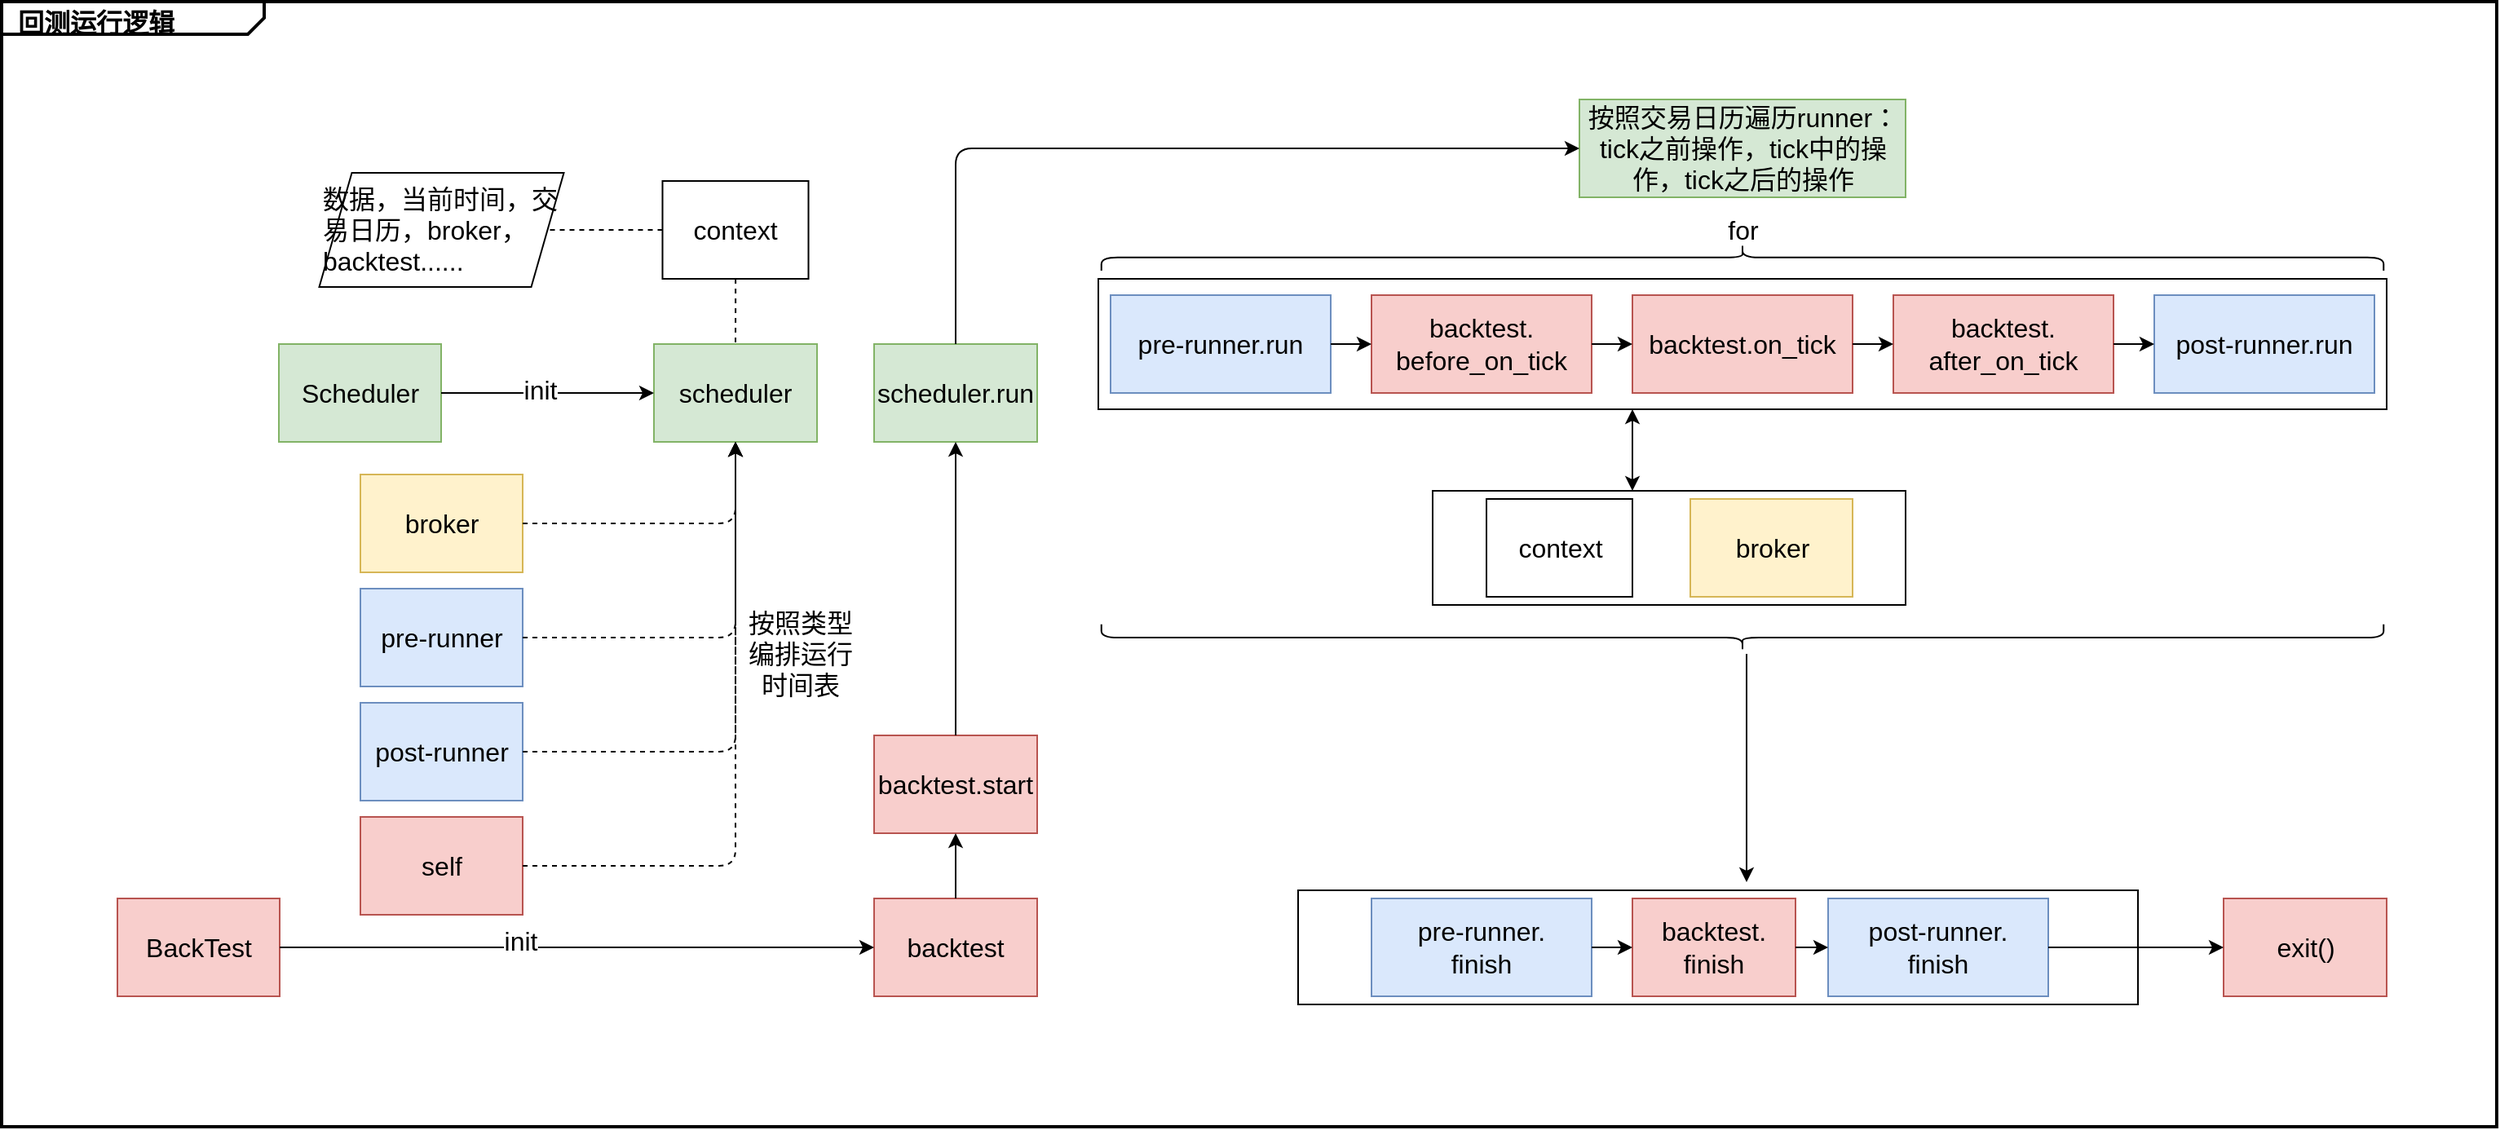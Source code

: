<mxfile version="14.6.13" type="github">
  <diagram name="Page-1" id="929967ad-93f9-6ef4-fab6-5d389245f69c">
    <mxGraphModel dx="3179.5" dy="794" grid="1" gridSize="10" guides="1" tooltips="1" connect="1" arrows="1" fold="1" page="1" pageScale="1.5" pageWidth="1169" pageHeight="826" background="none" math="0" shadow="0">
      <root>
        <mxCell id="0" style=";html=1;" />
        <mxCell id="1" style=";html=1;" parent="0" />
        <mxCell id="DJqlXa8Qvgp3mCInFXNU-80" value="" style="rounded=0;whiteSpace=wrap;html=1;fontSize=16;align=left;" parent="1" vertex="1">
          <mxGeometry x="725" y="925" width="515" height="70" as="geometry" />
        </mxCell>
        <mxCell id="DJqlXa8Qvgp3mCInFXNU-73" value="" style="rounded=0;whiteSpace=wrap;html=1;fontSize=16;align=left;" parent="1" vertex="1">
          <mxGeometry x="807.5" y="680" width="290" height="70" as="geometry" />
        </mxCell>
        <mxCell id="DJqlXa8Qvgp3mCInFXNU-70" value="" style="rounded=0;whiteSpace=wrap;html=1;fontSize=16;align=left;" parent="1" vertex="1">
          <mxGeometry x="602.5" y="550" width="790" height="80" as="geometry" />
        </mxCell>
        <mxCell id="1672d66443f91eb5-1" value="&lt;p style=&quot;margin: 4px 0px 0px 10px ; text-align: left ; font-size: 16px&quot;&gt;&lt;b&gt;回测运行逻辑&lt;/b&gt;&lt;/p&gt;" style="html=1;strokeWidth=2;shape=mxgraph.sysml.package;html=1;overflow=fill;whiteSpace=wrap;gradientColor=none;fontSize=16;align=center;labelX=161;shadow=0;sketch=0;fillColor=none;connectable=0;" parent="1" vertex="1">
          <mxGeometry x="-70" y="380" width="1530" height="690" as="geometry" />
        </mxCell>
        <mxCell id="1672d66443f91eb5-13" style="edgeStyle=orthogonalEdgeStyle;rounded=0;html=1;jettySize=auto;orthogonalLoop=1;endArrow=circlePlus;endFill=0;fontSize=16;" parent="1" edge="1">
          <mxGeometry relative="1" as="geometry">
            <Array as="points">
              <mxPoint x="477" y="485" />
              <mxPoint x="517" y="485" />
            </Array>
            <mxPoint x="517" y="445" as="targetPoint" />
          </mxGeometry>
        </mxCell>
        <mxCell id="1672d66443f91eb5-15" style="edgeStyle=orthogonalEdgeStyle;rounded=0;html=1;endArrow=circlePlus;endFill=0;jettySize=auto;orthogonalLoop=1;fontSize=16;" parent="1" edge="1">
          <mxGeometry relative="1" as="geometry">
            <Array as="points">
              <mxPoint x="717" y="485" />
              <mxPoint x="517" y="485" />
            </Array>
            <mxPoint x="517" y="445" as="targetPoint" />
          </mxGeometry>
        </mxCell>
        <mxCell id="1672d66443f91eb5-21" style="edgeStyle=none;rounded=0;html=1;dashed=1;endArrow=none;endFill=0;jettySize=auto;orthogonalLoop=1;fontSize=16;" parent="1" edge="1">
          <mxGeometry relative="1" as="geometry">
            <mxPoint x="1137.417" y="605" as="sourcePoint" />
          </mxGeometry>
        </mxCell>
        <mxCell id="1672d66443f91eb5-16" style="edgeStyle=orthogonalEdgeStyle;rounded=0;html=1;endArrow=circlePlus;endFill=0;jettySize=auto;orthogonalLoop=1;entryX=0.25;entryY=1;fontSize=16;" parent="1" edge="1">
          <mxGeometry relative="1" as="geometry">
            <Array as="points">
              <mxPoint x="627" y="635" />
              <mxPoint x="677" y="635" />
            </Array>
            <mxPoint x="677" y="605" as="targetPoint" />
          </mxGeometry>
        </mxCell>
        <mxCell id="1672d66443f91eb5-17" style="edgeStyle=orthogonalEdgeStyle;rounded=0;html=1;endArrow=circlePlus;endFill=0;jettySize=auto;orthogonalLoop=1;entryX=0.5;entryY=1;fontSize=16;" parent="1" edge="1">
          <mxGeometry relative="1" as="geometry">
            <Array as="points">
              <mxPoint x="817" y="635" />
              <mxPoint x="717" y="635" />
            </Array>
            <mxPoint x="817" y="655" as="sourcePoint" />
          </mxGeometry>
        </mxCell>
        <mxCell id="1672d66443f91eb5-18" style="edgeStyle=orthogonalEdgeStyle;rounded=0;html=1;endArrow=circlePlus;endFill=0;jettySize=auto;orthogonalLoop=1;entryX=0.75;entryY=1;fontSize=16;" parent="1" edge="1">
          <mxGeometry relative="1" as="geometry">
            <Array as="points">
              <mxPoint x="1017" y="625" />
              <mxPoint x="757" y="625" />
            </Array>
            <mxPoint x="1017" y="655" as="sourcePoint" />
          </mxGeometry>
        </mxCell>
        <mxCell id="1672d66443f91eb5-22" style="edgeStyle=none;rounded=0;html=1;dashed=1;endArrow=none;endFill=0;jettySize=auto;orthogonalLoop=1;fontSize=16;" parent="1" edge="1">
          <mxGeometry relative="1" as="geometry">
            <mxPoint x="1017" y="425" as="targetPoint" />
          </mxGeometry>
        </mxCell>
        <mxCell id="1672d66443f91eb5-14" style="edgeStyle=orthogonalEdgeStyle;rounded=0;html=1;endArrow=circlePlus;endFill=0;jettySize=auto;orthogonalLoop=1;fontSize=16;" parent="1" edge="1">
          <mxGeometry relative="1" as="geometry">
            <Array as="points">
              <mxPoint x="477" y="755" />
              <mxPoint x="477" y="755" />
            </Array>
            <mxPoint x="477" y="615" as="targetPoint" />
          </mxGeometry>
        </mxCell>
        <mxCell id="1672d66443f91eb5-19" style="rounded=0;html=1;endArrow=none;endFill=0;jettySize=auto;orthogonalLoop=1;dashed=1;fontSize=16;" parent="1" edge="1">
          <mxGeometry relative="1" as="geometry">
            <mxPoint x="1000.03" y="725" as="targetPoint" />
          </mxGeometry>
        </mxCell>
        <mxCell id="1672d66443f91eb5-20" style="edgeStyle=none;rounded=0;html=1;dashed=1;endArrow=none;endFill=0;jettySize=auto;orthogonalLoop=1;fontSize=16;" parent="1" edge="1">
          <mxGeometry relative="1" as="geometry">
            <mxPoint x="1187" y="605" as="targetPoint" />
          </mxGeometry>
        </mxCell>
        <mxCell id="DJqlXa8Qvgp3mCInFXNU-1" value="Scheduler" style="rounded=0;whiteSpace=wrap;html=1;fontSize=16;fillColor=#d5e8d4;strokeColor=#82b366;" parent="1" vertex="1">
          <mxGeometry x="100" y="590" width="99.5" height="60" as="geometry" />
        </mxCell>
        <mxCell id="DJqlXa8Qvgp3mCInFXNU-2" value="scheduler" style="rounded=0;whiteSpace=wrap;html=1;fontSize=16;fillColor=#d5e8d4;strokeColor=#82b366;" parent="1" vertex="1">
          <mxGeometry x="330" y="590" width="100" height="60" as="geometry" />
        </mxCell>
        <mxCell id="DJqlXa8Qvgp3mCInFXNU-3" value="" style="endArrow=classic;startArrow=none;html=1;fontSize=16;startFill=0;" parent="1" source="DJqlXa8Qvgp3mCInFXNU-1" target="DJqlXa8Qvgp3mCInFXNU-2" edge="1">
          <mxGeometry width="50" height="50" relative="1" as="geometry">
            <mxPoint x="730" y="640" as="sourcePoint" />
            <mxPoint x="780" y="590" as="targetPoint" />
          </mxGeometry>
        </mxCell>
        <mxCell id="DJqlXa8Qvgp3mCInFXNU-4" value="init" style="edgeLabel;html=1;align=center;verticalAlign=middle;resizable=0;points=[];fontSize=16;" parent="DJqlXa8Qvgp3mCInFXNU-3" vertex="1" connectable="0">
          <mxGeometry x="-0.08" y="2" relative="1" as="geometry">
            <mxPoint as="offset" />
          </mxGeometry>
        </mxCell>
        <mxCell id="DJqlXa8Qvgp3mCInFXNU-27" value="" style="edgeStyle=orthogonalEdgeStyle;rounded=0;orthogonalLoop=1;jettySize=auto;html=1;startArrow=none;startFill=0;endArrow=none;endFill=0;fontSize=16;dashed=1;" parent="1" source="DJqlXa8Qvgp3mCInFXNU-5" target="DJqlXa8Qvgp3mCInFXNU-66" edge="1">
          <mxGeometry relative="1" as="geometry">
            <mxPoint x="270" y="520" as="targetPoint" />
          </mxGeometry>
        </mxCell>
        <mxCell id="DJqlXa8Qvgp3mCInFXNU-5" value="context" style="rounded=0;whiteSpace=wrap;html=1;fontSize=16;" parent="1" vertex="1">
          <mxGeometry x="335.25" y="490" width="89.5" height="60" as="geometry" />
        </mxCell>
        <mxCell id="DJqlXa8Qvgp3mCInFXNU-16" value="BackTest" style="rounded=0;whiteSpace=wrap;html=1;fontSize=16;fillColor=#f8cecc;strokeColor=#b85450;" parent="1" vertex="1">
          <mxGeometry x="1" y="930" width="99.5" height="60" as="geometry" />
        </mxCell>
        <mxCell id="DJqlXa8Qvgp3mCInFXNU-17" value="backtest" style="rounded=0;whiteSpace=wrap;html=1;fontSize=16;fillColor=#f8cecc;strokeColor=#b85450;" parent="1" vertex="1">
          <mxGeometry x="465" y="930" width="100" height="60" as="geometry" />
        </mxCell>
        <mxCell id="DJqlXa8Qvgp3mCInFXNU-18" value="" style="edgeStyle=orthogonalEdgeStyle;rounded=0;orthogonalLoop=1;jettySize=auto;html=1;startArrow=none;startFill=0;endArrow=classic;endFill=1;fontSize=16;" parent="1" source="DJqlXa8Qvgp3mCInFXNU-16" target="DJqlXa8Qvgp3mCInFXNU-17" edge="1">
          <mxGeometry relative="1" as="geometry">
            <mxPoint x="560" y="789.5" as="sourcePoint" />
            <mxPoint x="640" y="789.5" as="targetPoint" />
          </mxGeometry>
        </mxCell>
        <mxCell id="DJqlXa8Qvgp3mCInFXNU-19" value="init" style="edgeLabel;html=1;align=center;verticalAlign=middle;resizable=0;points=[];fontSize=16;" parent="DJqlXa8Qvgp3mCInFXNU-18" vertex="1" connectable="0">
          <mxGeometry x="-0.191" y="4" relative="1" as="geometry">
            <mxPoint as="offset" />
          </mxGeometry>
        </mxCell>
        <mxCell id="DJqlXa8Qvgp3mCInFXNU-29" value="broker" style="rounded=0;whiteSpace=wrap;html=1;fontSize=16;fillColor=#fff2cc;strokeColor=#d6b656;" parent="1" vertex="1">
          <mxGeometry x="150" y="670" width="99.5" height="60" as="geometry" />
        </mxCell>
        <mxCell id="DJqlXa8Qvgp3mCInFXNU-30" value="pre-runner" style="rounded=0;whiteSpace=wrap;html=1;fontSize=16;fillColor=#dae8fc;strokeColor=#6c8ebf;" parent="1" vertex="1">
          <mxGeometry x="150" y="740" width="99.5" height="60" as="geometry" />
        </mxCell>
        <mxCell id="DJqlXa8Qvgp3mCInFXNU-31" value="self" style="rounded=0;whiteSpace=wrap;html=1;fontSize=16;fillColor=#f8cecc;strokeColor=#b85450;" parent="1" vertex="1">
          <mxGeometry x="150" y="880" width="99.5" height="60" as="geometry" />
        </mxCell>
        <mxCell id="DJqlXa8Qvgp3mCInFXNU-32" value="" style="endArrow=classic;html=1;dashed=1;fontSize=16;" parent="1" source="DJqlXa8Qvgp3mCInFXNU-29" target="DJqlXa8Qvgp3mCInFXNU-2" edge="1">
          <mxGeometry width="50" height="50" relative="1" as="geometry">
            <mxPoint x="400" y="810" as="sourcePoint" />
            <mxPoint x="450" y="760" as="targetPoint" />
            <Array as="points">
              <mxPoint x="380" y="700" />
            </Array>
          </mxGeometry>
        </mxCell>
        <mxCell id="DJqlXa8Qvgp3mCInFXNU-33" value="" style="endArrow=classic;html=1;dashed=1;fontSize=16;" parent="1" source="DJqlXa8Qvgp3mCInFXNU-30" target="DJqlXa8Qvgp3mCInFXNU-2" edge="1">
          <mxGeometry width="50" height="50" relative="1" as="geometry">
            <mxPoint x="350" y="850" as="sourcePoint" />
            <mxPoint x="400" y="800" as="targetPoint" />
            <Array as="points">
              <mxPoint x="380" y="770" />
            </Array>
          </mxGeometry>
        </mxCell>
        <mxCell id="DJqlXa8Qvgp3mCInFXNU-34" value="" style="endArrow=classic;html=1;dashed=1;fontSize=16;" parent="1" source="DJqlXa8Qvgp3mCInFXNU-31" target="DJqlXa8Qvgp3mCInFXNU-2" edge="1">
          <mxGeometry width="50" height="50" relative="1" as="geometry">
            <mxPoint x="320" y="910" as="sourcePoint" />
            <mxPoint x="360" y="760" as="targetPoint" />
            <Array as="points">
              <mxPoint x="380" y="910" />
            </Array>
          </mxGeometry>
        </mxCell>
        <mxCell id="DJqlXa8Qvgp3mCInFXNU-35" value="按照类型编排运行时间表" style="text;html=1;strokeColor=none;fillColor=none;align=center;verticalAlign=middle;whiteSpace=wrap;rounded=0;shadow=0;dashed=1;sketch=0;fontSize=16;" parent="1" vertex="1">
          <mxGeometry x="385" y="770" width="70" height="20" as="geometry" />
        </mxCell>
        <mxCell id="DJqlXa8Qvgp3mCInFXNU-36" value="" style="edgeStyle=orthogonalEdgeStyle;rounded=0;orthogonalLoop=1;jettySize=auto;html=1;startArrow=none;startFill=0;endArrow=none;endFill=0;fontSize=16;dashed=1;" parent="1" source="DJqlXa8Qvgp3mCInFXNU-5" target="DJqlXa8Qvgp3mCInFXNU-2" edge="1">
          <mxGeometry relative="1" as="geometry">
            <mxPoint x="390.1" y="500" as="sourcePoint" />
            <mxPoint x="390" y="450" as="targetPoint" />
          </mxGeometry>
        </mxCell>
        <mxCell id="DJqlXa8Qvgp3mCInFXNU-37" value="scheduler.run" style="rounded=0;whiteSpace=wrap;html=1;fontSize=16;fillColor=#d5e8d4;strokeColor=#82b366;" parent="1" vertex="1">
          <mxGeometry x="465" y="590" width="100" height="60" as="geometry" />
        </mxCell>
        <mxCell id="DJqlXa8Qvgp3mCInFXNU-39" value="backtest.start" style="rounded=0;whiteSpace=wrap;html=1;fontSize=16;fillColor=#f8cecc;strokeColor=#b85450;" parent="1" vertex="1">
          <mxGeometry x="465" y="830" width="100" height="60" as="geometry" />
        </mxCell>
        <mxCell id="DJqlXa8Qvgp3mCInFXNU-40" value="" style="endArrow=classic;html=1;fontSize=16;" parent="1" source="DJqlXa8Qvgp3mCInFXNU-39" target="DJqlXa8Qvgp3mCInFXNU-37" edge="1">
          <mxGeometry width="50" height="50" relative="1" as="geometry">
            <mxPoint x="500" y="780" as="sourcePoint" />
            <mxPoint x="550" y="730" as="targetPoint" />
          </mxGeometry>
        </mxCell>
        <mxCell id="DJqlXa8Qvgp3mCInFXNU-41" value="" style="endArrow=classic;html=1;fontSize=16;" parent="1" source="DJqlXa8Qvgp3mCInFXNU-17" target="DJqlXa8Qvgp3mCInFXNU-39" edge="1">
          <mxGeometry width="50" height="50" relative="1" as="geometry">
            <mxPoint x="740" y="930" as="sourcePoint" />
            <mxPoint x="740" y="750" as="targetPoint" />
          </mxGeometry>
        </mxCell>
        <mxCell id="DJqlXa8Qvgp3mCInFXNU-44" value="按照交易日历遍历runner：tick之前操作，tick中的操作，tick之后的操作" style="rounded=0;whiteSpace=wrap;html=1;fontSize=16;fillColor=#d5e8d4;strokeColor=#82b366;" parent="1" vertex="1">
          <mxGeometry x="897.5" y="440" width="200" height="60" as="geometry" />
        </mxCell>
        <mxCell id="DJqlXa8Qvgp3mCInFXNU-45" value="backtest.on_tick" style="rounded=0;whiteSpace=wrap;html=1;fontSize=16;fillColor=#f8cecc;strokeColor=#b85450;" parent="1" vertex="1">
          <mxGeometry x="930" y="560" width="135" height="60" as="geometry" />
        </mxCell>
        <mxCell id="DJqlXa8Qvgp3mCInFXNU-46" value="" style="endArrow=classic;html=1;fontSize=16;" parent="1" source="DJqlXa8Qvgp3mCInFXNU-37" target="DJqlXa8Qvgp3mCInFXNU-44" edge="1">
          <mxGeometry width="50" height="50" relative="1" as="geometry">
            <mxPoint x="540" y="730" as="sourcePoint" />
            <mxPoint x="590" y="680" as="targetPoint" />
            <Array as="points">
              <mxPoint x="515" y="470" />
            </Array>
          </mxGeometry>
        </mxCell>
        <mxCell id="DJqlXa8Qvgp3mCInFXNU-47" value="" style="shape=curlyBracket;whiteSpace=wrap;html=1;rounded=1;fontSize=16;align=left;rotation=90;" parent="1" vertex="1">
          <mxGeometry x="989.38" y="143.75" width="16.25" height="786.25" as="geometry" />
        </mxCell>
        <mxCell id="DJqlXa8Qvgp3mCInFXNU-48" value="for" style="text;html=1;strokeColor=none;fillColor=none;align=center;verticalAlign=middle;whiteSpace=wrap;rounded=0;fontSize=16;" parent="1" vertex="1">
          <mxGeometry x="977.5" y="510" width="40" height="20" as="geometry" />
        </mxCell>
        <mxCell id="DJqlXa8Qvgp3mCInFXNU-49" value="broker" style="rounded=0;whiteSpace=wrap;html=1;fontSize=16;fillColor=#fff2cc;strokeColor=#d6b656;" parent="1" vertex="1">
          <mxGeometry x="965.5" y="685" width="99.5" height="60" as="geometry" />
        </mxCell>
        <mxCell id="DJqlXa8Qvgp3mCInFXNU-50" value="pre-runner.run" style="rounded=0;whiteSpace=wrap;html=1;fontSize=16;fillColor=#dae8fc;strokeColor=#6c8ebf;" parent="1" vertex="1">
          <mxGeometry x="610" y="560" width="135" height="60" as="geometry" />
        </mxCell>
        <mxCell id="DJqlXa8Qvgp3mCInFXNU-52" value="backtest.&lt;br&gt;before_on_tick" style="rounded=0;whiteSpace=wrap;html=1;fontSize=16;fillColor=#f8cecc;strokeColor=#b85450;" parent="1" vertex="1">
          <mxGeometry x="770" y="560" width="135" height="60" as="geometry" />
        </mxCell>
        <mxCell id="DJqlXa8Qvgp3mCInFXNU-53" value="backtest.&lt;br&gt;after_on_tick" style="rounded=0;whiteSpace=wrap;html=1;fontSize=16;fillColor=#f8cecc;strokeColor=#b85450;" parent="1" vertex="1">
          <mxGeometry x="1090" y="560" width="135" height="60" as="geometry" />
        </mxCell>
        <mxCell id="DJqlXa8Qvgp3mCInFXNU-54" value="post-runner.run" style="rounded=0;whiteSpace=wrap;html=1;fontSize=16;fillColor=#dae8fc;strokeColor=#6c8ebf;" parent="1" vertex="1">
          <mxGeometry x="1250" y="560" width="135" height="60" as="geometry" />
        </mxCell>
        <mxCell id="DJqlXa8Qvgp3mCInFXNU-55" value="" style="endArrow=classic;html=1;fontSize=16;" parent="1" source="DJqlXa8Qvgp3mCInFXNU-50" target="DJqlXa8Qvgp3mCInFXNU-52" edge="1">
          <mxGeometry width="50" height="50" relative="1" as="geometry">
            <mxPoint x="400" y="870" as="sourcePoint" />
            <mxPoint x="450" y="820" as="targetPoint" />
          </mxGeometry>
        </mxCell>
        <mxCell id="DJqlXa8Qvgp3mCInFXNU-56" value="" style="endArrow=classic;html=1;fontSize=16;" parent="1" source="DJqlXa8Qvgp3mCInFXNU-52" target="DJqlXa8Qvgp3mCInFXNU-45" edge="1">
          <mxGeometry width="50" height="50" relative="1" as="geometry">
            <mxPoint x="722" y="690" as="sourcePoint" />
            <mxPoint x="730" y="650" as="targetPoint" />
          </mxGeometry>
        </mxCell>
        <mxCell id="DJqlXa8Qvgp3mCInFXNU-59" value="" style="endArrow=classic;html=1;fontSize=16;" parent="1" source="DJqlXa8Qvgp3mCInFXNU-45" target="DJqlXa8Qvgp3mCInFXNU-53" edge="1">
          <mxGeometry width="50" height="50" relative="1" as="geometry">
            <mxPoint x="730" y="710" as="sourcePoint" />
            <mxPoint x="730" y="740" as="targetPoint" />
          </mxGeometry>
        </mxCell>
        <mxCell id="DJqlXa8Qvgp3mCInFXNU-60" value="" style="endArrow=classic;html=1;fontSize=16;" parent="1" source="DJqlXa8Qvgp3mCInFXNU-53" target="DJqlXa8Qvgp3mCInFXNU-54" edge="1">
          <mxGeometry width="50" height="50" relative="1" as="geometry">
            <mxPoint x="740" y="720" as="sourcePoint" />
            <mxPoint x="740" y="750" as="targetPoint" />
          </mxGeometry>
        </mxCell>
        <mxCell id="DJqlXa8Qvgp3mCInFXNU-63" value="post-runner" style="rounded=0;whiteSpace=wrap;html=1;fontSize=16;fillColor=#dae8fc;strokeColor=#6c8ebf;" parent="1" vertex="1">
          <mxGeometry x="150" y="810" width="99.5" height="60" as="geometry" />
        </mxCell>
        <mxCell id="DJqlXa8Qvgp3mCInFXNU-64" value="" style="endArrow=classic;html=1;dashed=1;fontSize=16;" parent="1" source="DJqlXa8Qvgp3mCInFXNU-63" target="DJqlXa8Qvgp3mCInFXNU-2" edge="1">
          <mxGeometry width="50" height="50" relative="1" as="geometry">
            <mxPoint x="259.5" y="710" as="sourcePoint" />
            <mxPoint x="390" y="660" as="targetPoint" />
            <Array as="points">
              <mxPoint x="380" y="840" />
            </Array>
          </mxGeometry>
        </mxCell>
        <mxCell id="DJqlXa8Qvgp3mCInFXNU-65" style="edgeStyle=orthogonalEdgeStyle;rounded=0;orthogonalLoop=1;jettySize=auto;html=1;exitX=0.5;exitY=1;exitDx=0;exitDy=0;dashed=1;startArrow=none;startFill=0;endArrow=none;endFill=0;fontSize=16;" parent="1" source="DJqlXa8Qvgp3mCInFXNU-35" target="DJqlXa8Qvgp3mCInFXNU-35" edge="1">
          <mxGeometry relative="1" as="geometry" />
        </mxCell>
        <mxCell id="DJqlXa8Qvgp3mCInFXNU-66" value="&lt;span&gt;数据，当前时间，交易日历，broker，backtest......&lt;/span&gt;" style="shape=parallelogram;perimeter=parallelogramPerimeter;whiteSpace=wrap;html=1;fixedSize=1;rounded=0;fontSize=16;align=left;" parent="1" vertex="1">
          <mxGeometry x="124.75" y="485" width="150" height="70" as="geometry" />
        </mxCell>
        <mxCell id="DJqlXa8Qvgp3mCInFXNU-67" value="context" style="rounded=0;whiteSpace=wrap;html=1;fontSize=16;" parent="1" vertex="1">
          <mxGeometry x="840.5" y="685" width="89.5" height="60" as="geometry" />
        </mxCell>
        <mxCell id="DJqlXa8Qvgp3mCInFXNU-74" value="" style="endArrow=classic;startArrow=classic;html=1;fontSize=16;" parent="1" edge="1">
          <mxGeometry width="50" height="50" relative="1" as="geometry">
            <mxPoint x="930" y="680" as="sourcePoint" />
            <mxPoint x="930" y="630" as="targetPoint" />
          </mxGeometry>
        </mxCell>
        <mxCell id="DJqlXa8Qvgp3mCInFXNU-76" value="backtest.&lt;br&gt;finish" style="rounded=0;whiteSpace=wrap;html=1;fontSize=16;fillColor=#f8cecc;strokeColor=#b85450;" parent="1" vertex="1">
          <mxGeometry x="930" y="930" width="100" height="60" as="geometry" />
        </mxCell>
        <mxCell id="DJqlXa8Qvgp3mCInFXNU-77" value="pre-runner.&lt;br&gt;finish" style="rounded=0;whiteSpace=wrap;html=1;fontSize=16;fillColor=#dae8fc;strokeColor=#6c8ebf;" parent="1" vertex="1">
          <mxGeometry x="770" y="930" width="135" height="60" as="geometry" />
        </mxCell>
        <mxCell id="DJqlXa8Qvgp3mCInFXNU-78" value="post-runner.&lt;br&gt;finish" style="rounded=0;whiteSpace=wrap;html=1;fontSize=16;fillColor=#dae8fc;strokeColor=#6c8ebf;" parent="1" vertex="1">
          <mxGeometry x="1050" y="930" width="135" height="60" as="geometry" />
        </mxCell>
        <mxCell id="DJqlXa8Qvgp3mCInFXNU-79" value="" style="shape=curlyBracket;whiteSpace=wrap;html=1;rounded=1;fontSize=16;align=left;rotation=-90;" parent="1" vertex="1">
          <mxGeometry x="989.38" y="376.88" width="16.25" height="786.25" as="geometry" />
        </mxCell>
        <mxCell id="DJqlXa8Qvgp3mCInFXNU-81" value="" style="endArrow=classic;html=1;fontSize=16;" parent="1" edge="1">
          <mxGeometry width="50" height="50" relative="1" as="geometry">
            <mxPoint x="1000" y="780" as="sourcePoint" />
            <mxPoint x="1000" y="920" as="targetPoint" />
          </mxGeometry>
        </mxCell>
        <mxCell id="DJqlXa8Qvgp3mCInFXNU-83" value="" style="endArrow=classic;html=1;fontSize=16;" parent="1" source="DJqlXa8Qvgp3mCInFXNU-77" target="DJqlXa8Qvgp3mCInFXNU-76" edge="1">
          <mxGeometry width="50" height="50" relative="1" as="geometry">
            <mxPoint x="1000" y="870" as="sourcePoint" />
            <mxPoint x="1050" y="820" as="targetPoint" />
          </mxGeometry>
        </mxCell>
        <mxCell id="DJqlXa8Qvgp3mCInFXNU-84" value="" style="endArrow=classic;html=1;fontSize=16;" parent="1" source="DJqlXa8Qvgp3mCInFXNU-76" target="DJqlXa8Qvgp3mCInFXNU-78" edge="1">
          <mxGeometry width="50" height="50" relative="1" as="geometry">
            <mxPoint x="1050" y="920" as="sourcePoint" />
            <mxPoint x="1100" y="870" as="targetPoint" />
          </mxGeometry>
        </mxCell>
        <mxCell id="DJqlXa8Qvgp3mCInFXNU-85" value="exit()" style="rounded=0;whiteSpace=wrap;html=1;fontSize=16;fillColor=#f8cecc;strokeColor=#b85450;" parent="1" vertex="1">
          <mxGeometry x="1292.5" y="930" width="100" height="60" as="geometry" />
        </mxCell>
        <mxCell id="DJqlXa8Qvgp3mCInFXNU-86" value="" style="endArrow=classic;html=1;fontSize=16;" parent="1" source="DJqlXa8Qvgp3mCInFXNU-78" target="DJqlXa8Qvgp3mCInFXNU-85" edge="1">
          <mxGeometry width="50" height="50" relative="1" as="geometry">
            <mxPoint x="1240" y="910" as="sourcePoint" />
            <mxPoint x="1290" y="860" as="targetPoint" />
          </mxGeometry>
        </mxCell>
      </root>
    </mxGraphModel>
  </diagram>
</mxfile>
